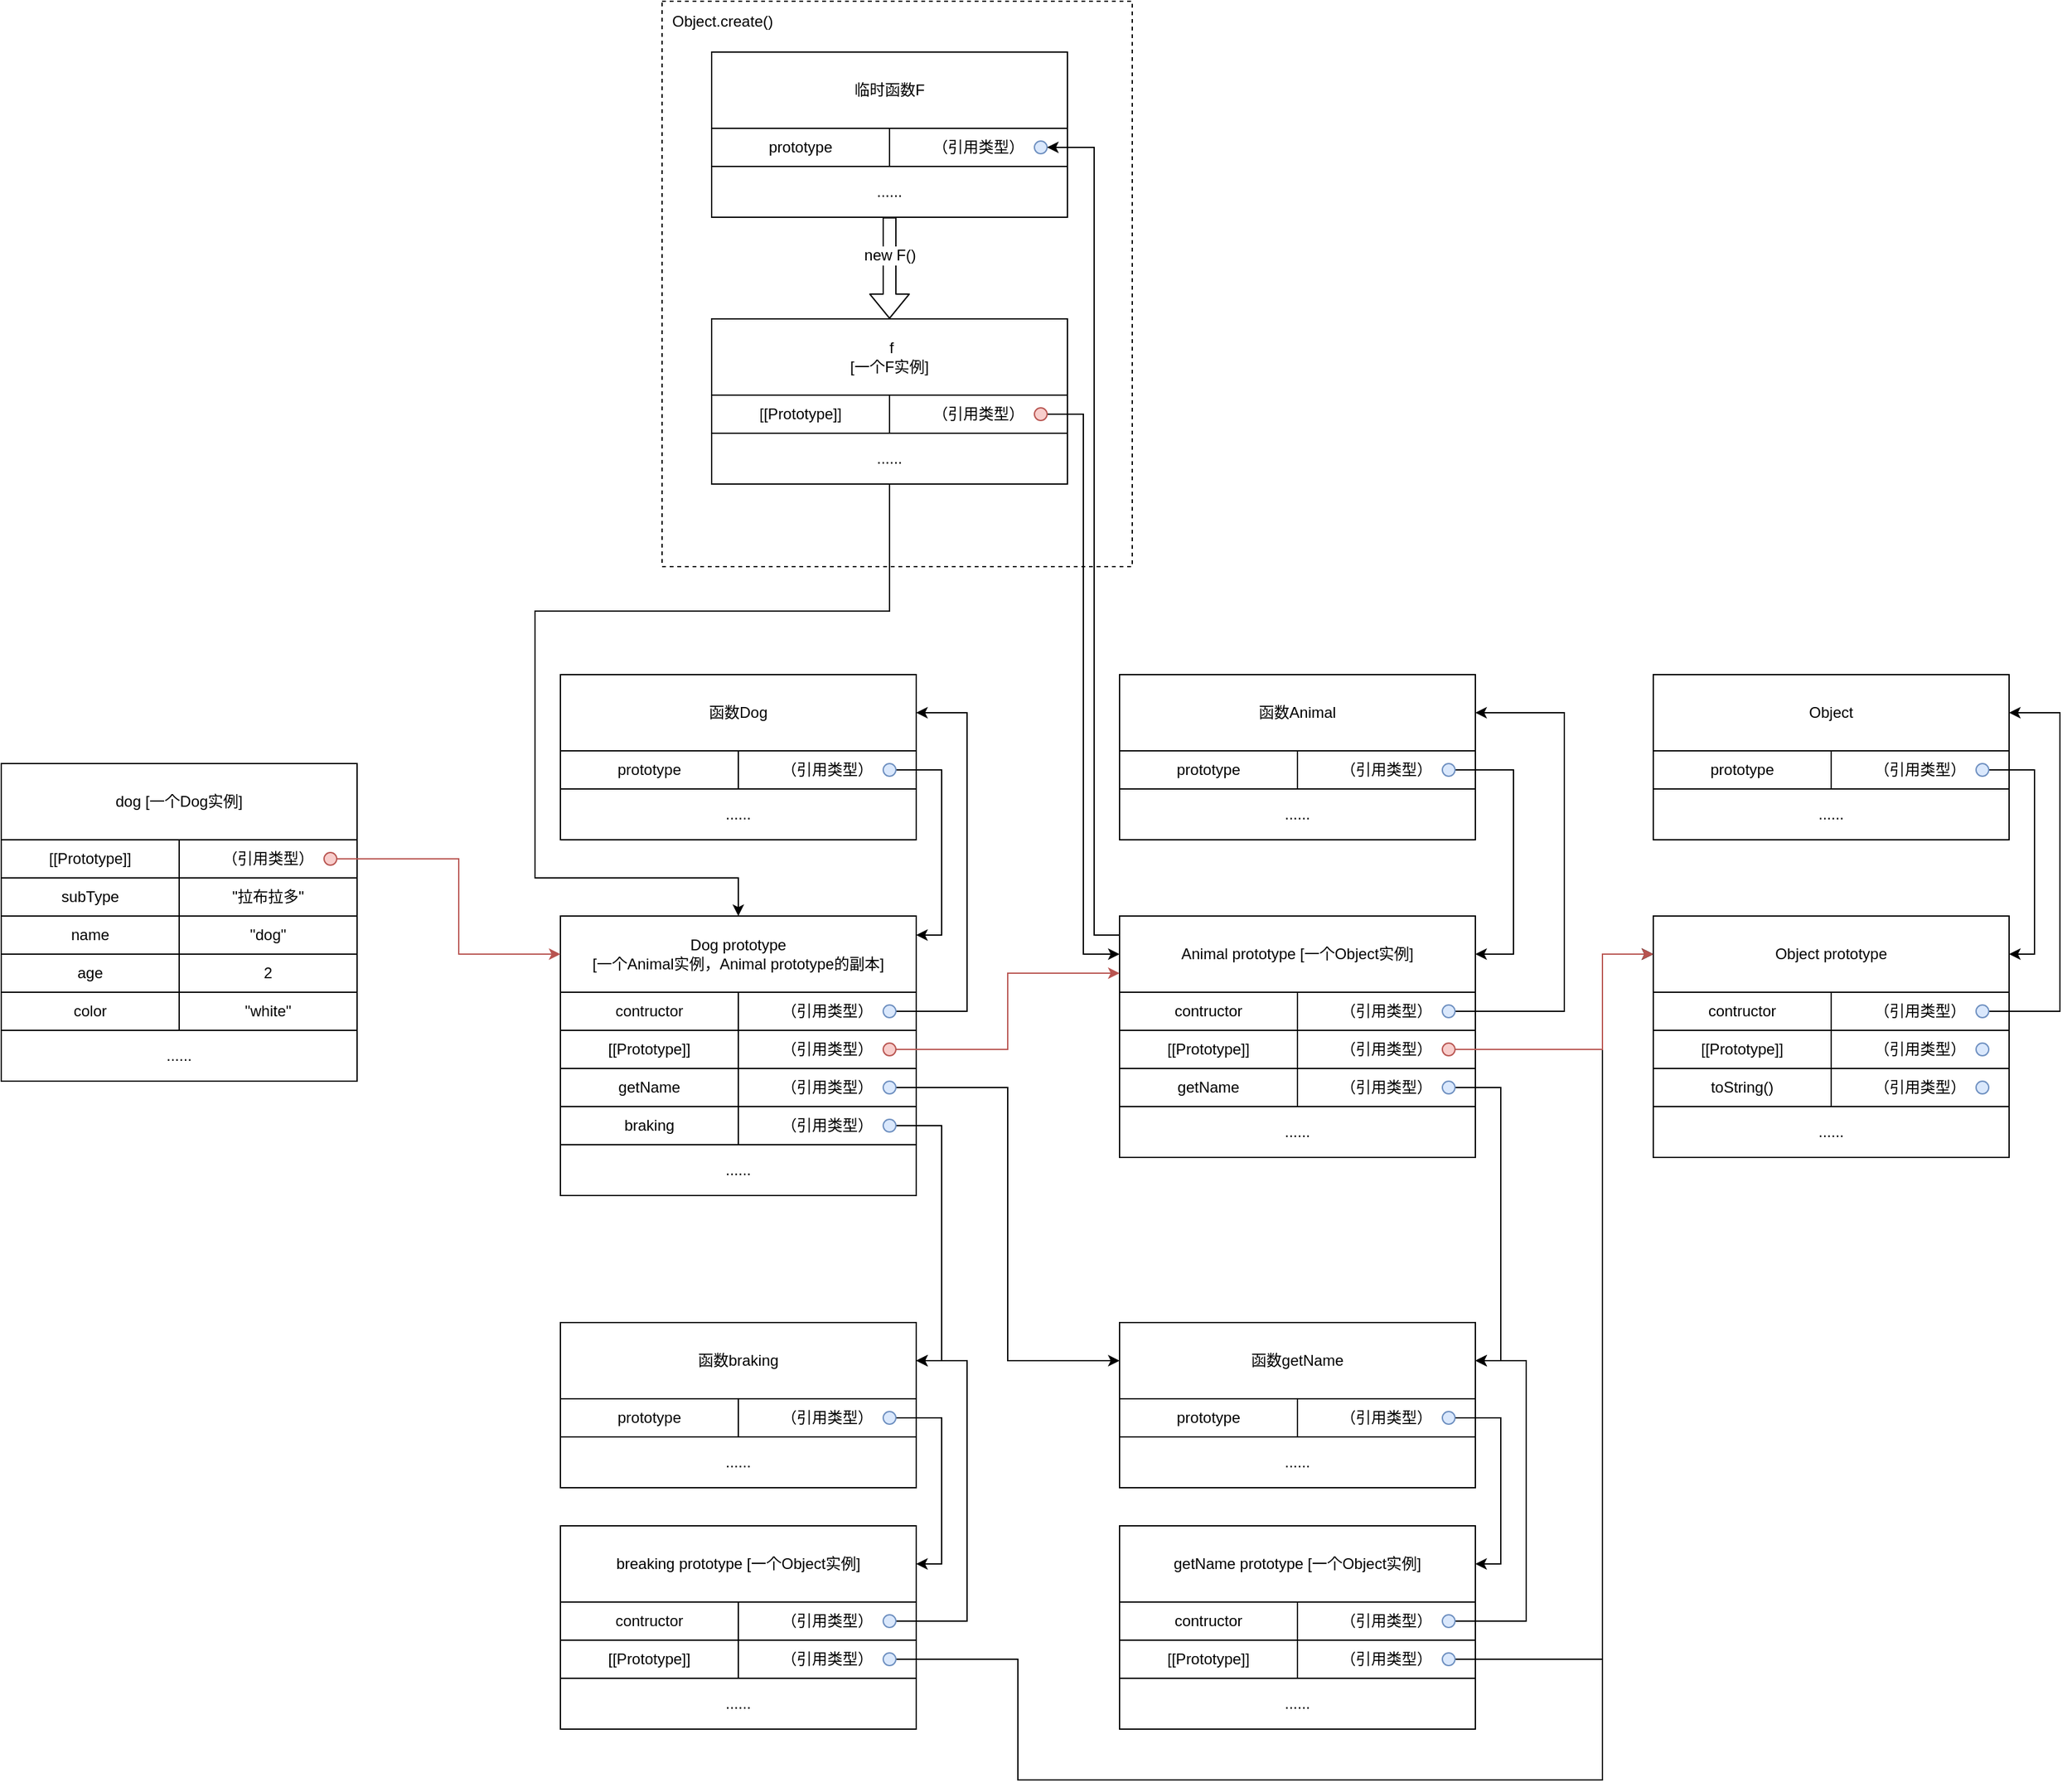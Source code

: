 <mxfile version="12.9.9" type="device"><diagram id="8JnwwSoddXpaDO0eBdaV" name="第 1 页"><mxGraphModel dx="1732" dy="1849" grid="1" gridSize="10" guides="1" tooltips="1" connect="1" arrows="1" fold="1" page="1" pageScale="1" pageWidth="827" pageHeight="1169" math="0" shadow="0"><root><mxCell id="0"/><mxCell id="1" parent="0"/><mxCell id="meP0S16fPjtkeuQIlzCg-41" value="Object.create()" style="rounded=0;whiteSpace=wrap;html=1;labelBackgroundColor=#ffffff;dashed=1;align=left;verticalAlign=top;spacingTop=2;spacingLeft=6;" vertex="1" parent="1"><mxGeometry x="-200" y="-360" width="370" height="445" as="geometry"/></mxCell><mxCell id="D6wWhst4CB-WyyGqd2EC-1" value="" style="rounded=0;whiteSpace=wrap;html=1;" parent="1" vertex="1"><mxGeometry x="160" y="170" width="280" height="130" as="geometry"/></mxCell><mxCell id="D6wWhst4CB-WyyGqd2EC-2" value="函数Animal" style="rounded=0;whiteSpace=wrap;html=1;" parent="1" vertex="1"><mxGeometry x="160" y="170" width="280" height="60" as="geometry"/></mxCell><mxCell id="D6wWhst4CB-WyyGqd2EC-3" value="prototype" style="rounded=0;whiteSpace=wrap;html=1;" parent="1" vertex="1"><mxGeometry x="160" y="230" width="140" height="30" as="geometry"/></mxCell><mxCell id="D6wWhst4CB-WyyGqd2EC-5" value="（引用类型）" style="rounded=0;whiteSpace=wrap;html=1;" parent="1" vertex="1"><mxGeometry x="300" y="230" width="140" height="30" as="geometry"/></mxCell><mxCell id="D6wWhst4CB-WyyGqd2EC-6" value="......" style="rounded=0;whiteSpace=wrap;html=1;" parent="1" vertex="1"><mxGeometry x="160" y="260" width="280" height="40" as="geometry"/></mxCell><mxCell id="D6wWhst4CB-WyyGqd2EC-7" value="" style="rounded=0;whiteSpace=wrap;html=1;" parent="1" vertex="1"><mxGeometry x="160" y="360" width="280" height="190" as="geometry"/></mxCell><mxCell id="D6wWhst4CB-WyyGqd2EC-8" value="&lt;span&gt;Animal prototype [一个Object实例]&lt;/span&gt;" style="rounded=0;whiteSpace=wrap;html=1;" parent="1" vertex="1"><mxGeometry x="160" y="360" width="280" height="60" as="geometry"/></mxCell><mxCell id="D6wWhst4CB-WyyGqd2EC-9" value="contructor" style="rounded=0;whiteSpace=wrap;html=1;" parent="1" vertex="1"><mxGeometry x="160" y="420" width="140" height="30" as="geometry"/></mxCell><mxCell id="D6wWhst4CB-WyyGqd2EC-10" value="（引用类型）" style="rounded=0;whiteSpace=wrap;html=1;" parent="1" vertex="1"><mxGeometry x="300" y="420" width="140" height="30" as="geometry"/></mxCell><mxCell id="D6wWhst4CB-WyyGqd2EC-14" style="edgeStyle=orthogonalEdgeStyle;rounded=0;orthogonalLoop=1;jettySize=auto;html=1;exitX=1;exitY=0.5;exitDx=0;exitDy=0;entryX=1;entryY=0.5;entryDx=0;entryDy=0;" parent="1" source="D6wWhst4CB-WyyGqd2EC-11" target="D6wWhst4CB-WyyGqd2EC-2" edge="1"><mxGeometry relative="1" as="geometry"><Array as="points"><mxPoint x="510" y="435"/><mxPoint x="510" y="200"/></Array></mxGeometry></mxCell><mxCell id="D6wWhst4CB-WyyGqd2EC-11" value="" style="ellipse;whiteSpace=wrap;html=1;aspect=fixed;fillColor=#dae8fc;strokeColor=#6c8ebf;" parent="1" vertex="1"><mxGeometry x="414" y="430" width="10" height="10" as="geometry"/></mxCell><mxCell id="D6wWhst4CB-WyyGqd2EC-15" value="[[Prototype]]" style="rounded=0;whiteSpace=wrap;html=1;" parent="1" vertex="1"><mxGeometry x="160" y="450" width="140" height="30" as="geometry"/></mxCell><mxCell id="D6wWhst4CB-WyyGqd2EC-16" value="（引用类型）" style="rounded=0;whiteSpace=wrap;html=1;" parent="1" vertex="1"><mxGeometry x="300" y="450" width="140" height="30" as="geometry"/></mxCell><mxCell id="D6wWhst4CB-WyyGqd2EC-17" value="......" style="rounded=0;whiteSpace=wrap;html=1;" parent="1" vertex="1"><mxGeometry x="160" y="510" width="280" height="40" as="geometry"/></mxCell><mxCell id="D6wWhst4CB-WyyGqd2EC-18" value="getName" style="rounded=0;whiteSpace=wrap;html=1;" parent="1" vertex="1"><mxGeometry x="160" y="480" width="140" height="30" as="geometry"/></mxCell><mxCell id="D6wWhst4CB-WyyGqd2EC-19" value="（引用类型）" style="rounded=0;whiteSpace=wrap;html=1;" parent="1" vertex="1"><mxGeometry x="300" y="480" width="140" height="30" as="geometry"/></mxCell><mxCell id="D6wWhst4CB-WyyGqd2EC-21" style="edgeStyle=orthogonalEdgeStyle;rounded=0;orthogonalLoop=1;jettySize=auto;html=1;exitX=1;exitY=0.5;exitDx=0;exitDy=0;entryX=1;entryY=0.5;entryDx=0;entryDy=0;" parent="1" source="D6wWhst4CB-WyyGqd2EC-20" target="D6wWhst4CB-WyyGqd2EC-8" edge="1"><mxGeometry relative="1" as="geometry"><Array as="points"><mxPoint x="470" y="245"/><mxPoint x="470" y="390"/></Array></mxGeometry></mxCell><mxCell id="D6wWhst4CB-WyyGqd2EC-20" value="" style="ellipse;whiteSpace=wrap;html=1;aspect=fixed;fillColor=#dae8fc;strokeColor=#6c8ebf;" parent="1" vertex="1"><mxGeometry x="414" y="240" width="10" height="10" as="geometry"/></mxCell><mxCell id="D6wWhst4CB-WyyGqd2EC-22" value="" style="ellipse;whiteSpace=wrap;html=1;aspect=fixed;fillColor=#f8cecc;strokeColor=#b85450;" parent="1" vertex="1"><mxGeometry x="414" y="460" width="10" height="10" as="geometry"/></mxCell><mxCell id="D6wWhst4CB-WyyGqd2EC-89" style="edgeStyle=orthogonalEdgeStyle;rounded=0;orthogonalLoop=1;jettySize=auto;html=1;exitX=1;exitY=0.5;exitDx=0;exitDy=0;entryX=1;entryY=0.5;entryDx=0;entryDy=0;" parent="1" source="D6wWhst4CB-WyyGqd2EC-23" target="D6wWhst4CB-WyyGqd2EC-84" edge="1"><mxGeometry relative="1" as="geometry"><Array as="points"><mxPoint x="460" y="495"/><mxPoint x="460" y="710"/></Array></mxGeometry></mxCell><mxCell id="D6wWhst4CB-WyyGqd2EC-23" value="" style="ellipse;whiteSpace=wrap;html=1;aspect=fixed;fillColor=#dae8fc;strokeColor=#6c8ebf;" parent="1" vertex="1"><mxGeometry x="414" y="490" width="10" height="10" as="geometry"/></mxCell><mxCell id="D6wWhst4CB-WyyGqd2EC-24" value="" style="rounded=0;whiteSpace=wrap;html=1;" parent="1" vertex="1"><mxGeometry x="580" y="170" width="280" height="130" as="geometry"/></mxCell><mxCell id="D6wWhst4CB-WyyGqd2EC-25" value="Object" style="rounded=0;whiteSpace=wrap;html=1;" parent="1" vertex="1"><mxGeometry x="580" y="170" width="280" height="60" as="geometry"/></mxCell><mxCell id="D6wWhst4CB-WyyGqd2EC-26" value="prototype" style="rounded=0;whiteSpace=wrap;html=1;" parent="1" vertex="1"><mxGeometry x="580" y="230" width="140" height="30" as="geometry"/></mxCell><mxCell id="D6wWhst4CB-WyyGqd2EC-27" value="（引用类型）" style="rounded=0;whiteSpace=wrap;html=1;" parent="1" vertex="1"><mxGeometry x="720" y="230" width="140" height="30" as="geometry"/></mxCell><mxCell id="D6wWhst4CB-WyyGqd2EC-28" value="......" style="rounded=0;whiteSpace=wrap;html=1;" parent="1" vertex="1"><mxGeometry x="580" y="260" width="280" height="40" as="geometry"/></mxCell><mxCell id="D6wWhst4CB-WyyGqd2EC-130" style="edgeStyle=orthogonalEdgeStyle;rounded=0;orthogonalLoop=1;jettySize=auto;html=1;exitX=1;exitY=0.5;exitDx=0;exitDy=0;entryX=1;entryY=0.5;entryDx=0;entryDy=0;" parent="1" source="D6wWhst4CB-WyyGqd2EC-29" target="D6wWhst4CB-WyyGqd2EC-118" edge="1"><mxGeometry relative="1" as="geometry"><Array as="points"><mxPoint x="880" y="245"/><mxPoint x="880" y="390"/></Array></mxGeometry></mxCell><mxCell id="D6wWhst4CB-WyyGqd2EC-29" value="" style="ellipse;whiteSpace=wrap;html=1;aspect=fixed;fillColor=#dae8fc;strokeColor=#6c8ebf;" parent="1" vertex="1"><mxGeometry x="834" y="240" width="10" height="10" as="geometry"/></mxCell><mxCell id="D6wWhst4CB-WyyGqd2EC-31" value="" style="rounded=0;whiteSpace=wrap;html=1;" parent="1" vertex="1"><mxGeometry x="-280" y="170" width="280" height="130" as="geometry"/></mxCell><mxCell id="D6wWhst4CB-WyyGqd2EC-32" value="函数Dog" style="rounded=0;whiteSpace=wrap;html=1;" parent="1" vertex="1"><mxGeometry x="-280" y="170" width="280" height="60" as="geometry"/></mxCell><mxCell id="D6wWhst4CB-WyyGqd2EC-33" value="prototype" style="rounded=0;whiteSpace=wrap;html=1;" parent="1" vertex="1"><mxGeometry x="-280" y="230" width="140" height="30" as="geometry"/></mxCell><mxCell id="D6wWhst4CB-WyyGqd2EC-34" value="（引用类型）" style="rounded=0;whiteSpace=wrap;html=1;" parent="1" vertex="1"><mxGeometry x="-140" y="230" width="140" height="30" as="geometry"/></mxCell><mxCell id="D6wWhst4CB-WyyGqd2EC-35" value="......" style="rounded=0;whiteSpace=wrap;html=1;" parent="1" vertex="1"><mxGeometry x="-280" y="260" width="280" height="40" as="geometry"/></mxCell><mxCell id="D6wWhst4CB-WyyGqd2EC-64" style="edgeStyle=orthogonalEdgeStyle;rounded=0;orthogonalLoop=1;jettySize=auto;html=1;exitX=1;exitY=0.5;exitDx=0;exitDy=0;entryX=1;entryY=0.25;entryDx=0;entryDy=0;" parent="1" source="D6wWhst4CB-WyyGqd2EC-36" target="D6wWhst4CB-WyyGqd2EC-38" edge="1"><mxGeometry relative="1" as="geometry"><Array as="points"><mxPoint x="20" y="245"/><mxPoint x="20" y="375"/></Array></mxGeometry></mxCell><mxCell id="D6wWhst4CB-WyyGqd2EC-36" value="" style="ellipse;whiteSpace=wrap;html=1;aspect=fixed;fillColor=#dae8fc;strokeColor=#6c8ebf;" parent="1" vertex="1"><mxGeometry x="-26" y="240" width="10" height="10" as="geometry"/></mxCell><mxCell id="D6wWhst4CB-WyyGqd2EC-37" value="" style="rounded=0;whiteSpace=wrap;html=1;" parent="1" vertex="1"><mxGeometry x="-280" y="360" width="280" height="220" as="geometry"/></mxCell><mxCell id="D6wWhst4CB-WyyGqd2EC-38" value="&lt;span&gt;Dog prototype &lt;br&gt;[一个&lt;/span&gt;Animal&lt;span&gt;实例，Animal prototype的副本]&lt;/span&gt;" style="rounded=0;whiteSpace=wrap;html=1;" parent="1" vertex="1"><mxGeometry x="-280" y="360" width="280" height="60" as="geometry"/></mxCell><mxCell id="D6wWhst4CB-WyyGqd2EC-39" value="contructor" style="rounded=0;whiteSpace=wrap;html=1;" parent="1" vertex="1"><mxGeometry x="-280" y="420" width="140" height="30" as="geometry"/></mxCell><mxCell id="D6wWhst4CB-WyyGqd2EC-40" value="（引用类型）" style="rounded=0;whiteSpace=wrap;html=1;" parent="1" vertex="1"><mxGeometry x="-140" y="420" width="140" height="30" as="geometry"/></mxCell><mxCell id="D6wWhst4CB-WyyGqd2EC-65" style="edgeStyle=orthogonalEdgeStyle;rounded=0;orthogonalLoop=1;jettySize=auto;html=1;exitX=1;exitY=0.5;exitDx=0;exitDy=0;entryX=1;entryY=0.5;entryDx=0;entryDy=0;jumpStyle=arc;" parent="1" source="D6wWhst4CB-WyyGqd2EC-41" target="D6wWhst4CB-WyyGqd2EC-32" edge="1"><mxGeometry relative="1" as="geometry"><Array as="points"><mxPoint x="40" y="435"/><mxPoint x="40" y="200"/></Array></mxGeometry></mxCell><mxCell id="D6wWhst4CB-WyyGqd2EC-41" value="" style="ellipse;whiteSpace=wrap;html=1;aspect=fixed;fillColor=#dae8fc;strokeColor=#6c8ebf;" parent="1" vertex="1"><mxGeometry x="-26" y="430" width="10" height="10" as="geometry"/></mxCell><mxCell id="D6wWhst4CB-WyyGqd2EC-42" value="[[Prototype]]" style="rounded=0;whiteSpace=wrap;html=1;" parent="1" vertex="1"><mxGeometry x="-280" y="450" width="140" height="30" as="geometry"/></mxCell><mxCell id="D6wWhst4CB-WyyGqd2EC-43" value="（引用类型）" style="rounded=0;whiteSpace=wrap;html=1;" parent="1" vertex="1"><mxGeometry x="-140" y="450" width="140" height="30" as="geometry"/></mxCell><mxCell id="D6wWhst4CB-WyyGqd2EC-44" value="......" style="rounded=0;whiteSpace=wrap;html=1;" parent="1" vertex="1"><mxGeometry x="-280" y="540" width="280" height="40" as="geometry"/></mxCell><mxCell id="meP0S16fPjtkeuQIlzCg-39" style="edgeStyle=orthogonalEdgeStyle;rounded=0;jumpStyle=arc;orthogonalLoop=1;jettySize=auto;html=1;exitX=1;exitY=0.5;exitDx=0;exitDy=0;entryX=0;entryY=0.75;entryDx=0;entryDy=0;fillColor=#f8cecc;strokeColor=#b85450;" edge="1" parent="1" source="D6wWhst4CB-WyyGqd2EC-47" target="D6wWhst4CB-WyyGqd2EC-8"><mxGeometry relative="1" as="geometry"/></mxCell><mxCell id="D6wWhst4CB-WyyGqd2EC-47" value="" style="ellipse;whiteSpace=wrap;html=1;aspect=fixed;fillColor=#f8cecc;strokeColor=#b85450;" parent="1" vertex="1"><mxGeometry x="-26" y="460" width="10" height="10" as="geometry"/></mxCell><mxCell id="D6wWhst4CB-WyyGqd2EC-49" value="" style="rounded=0;whiteSpace=wrap;html=1;" parent="1" vertex="1"><mxGeometry x="-720" y="240" width="280" height="250" as="geometry"/></mxCell><mxCell id="D6wWhst4CB-WyyGqd2EC-50" value="dog [一个Dog实例]" style="rounded=0;whiteSpace=wrap;html=1;" parent="1" vertex="1"><mxGeometry x="-720" y="240" width="280" height="60" as="geometry"/></mxCell><mxCell id="D6wWhst4CB-WyyGqd2EC-51" value="[[Prototype]]" style="rounded=0;whiteSpace=wrap;html=1;" parent="1" vertex="1"><mxGeometry x="-720" y="300" width="140" height="30" as="geometry"/></mxCell><mxCell id="D6wWhst4CB-WyyGqd2EC-52" value="（引用类型）" style="rounded=0;whiteSpace=wrap;html=1;" parent="1" vertex="1"><mxGeometry x="-580" y="300" width="140" height="30" as="geometry"/></mxCell><mxCell id="D6wWhst4CB-WyyGqd2EC-53" value="......" style="rounded=0;whiteSpace=wrap;html=1;" parent="1" vertex="1"><mxGeometry x="-720" y="450" width="280" height="40" as="geometry"/></mxCell><mxCell id="meP0S16fPjtkeuQIlzCg-29" style="edgeStyle=orthogonalEdgeStyle;rounded=0;jumpStyle=arc;orthogonalLoop=1;jettySize=auto;html=1;exitX=1;exitY=0.5;exitDx=0;exitDy=0;entryX=0;entryY=0.5;entryDx=0;entryDy=0;fillColor=#f8cecc;strokeColor=#b85450;" edge="1" parent="1" source="D6wWhst4CB-WyyGqd2EC-54" target="D6wWhst4CB-WyyGqd2EC-38"><mxGeometry relative="1" as="geometry"><mxPoint x="-760" y="390" as="targetPoint"/><Array as="points"><mxPoint x="-360" y="315"/><mxPoint x="-360" y="390"/></Array></mxGeometry></mxCell><mxCell id="D6wWhst4CB-WyyGqd2EC-54" value="" style="ellipse;whiteSpace=wrap;html=1;aspect=fixed;fillColor=#f8cecc;strokeColor=#b85450;" parent="1" vertex="1"><mxGeometry x="-466" y="310" width="10" height="10" as="geometry"/></mxCell><mxCell id="D6wWhst4CB-WyyGqd2EC-55" value="subType" style="rounded=0;whiteSpace=wrap;html=1;" parent="1" vertex="1"><mxGeometry x="-720" y="330" width="140" height="30" as="geometry"/></mxCell><mxCell id="D6wWhst4CB-WyyGqd2EC-56" value="name" style="rounded=0;whiteSpace=wrap;html=1;" parent="1" vertex="1"><mxGeometry x="-720" y="360" width="140" height="30" as="geometry"/></mxCell><mxCell id="D6wWhst4CB-WyyGqd2EC-57" value="age" style="rounded=0;whiteSpace=wrap;html=1;" parent="1" vertex="1"><mxGeometry x="-720" y="390" width="140" height="30" as="geometry"/></mxCell><mxCell id="D6wWhst4CB-WyyGqd2EC-58" value="color" style="rounded=0;whiteSpace=wrap;html=1;" parent="1" vertex="1"><mxGeometry x="-720" y="420" width="140" height="30" as="geometry"/></mxCell><mxCell id="D6wWhst4CB-WyyGqd2EC-59" value="&quot;拉布拉多&quot;" style="rounded=0;whiteSpace=wrap;html=1;" parent="1" vertex="1"><mxGeometry x="-580" y="330" width="140" height="30" as="geometry"/></mxCell><mxCell id="D6wWhst4CB-WyyGqd2EC-60" value="&quot;dog&quot;" style="rounded=0;whiteSpace=wrap;html=1;" parent="1" vertex="1"><mxGeometry x="-580" y="360" width="140" height="30" as="geometry"/></mxCell><mxCell id="D6wWhst4CB-WyyGqd2EC-61" value="2" style="rounded=0;whiteSpace=wrap;html=1;" parent="1" vertex="1"><mxGeometry x="-580" y="390" width="140" height="30" as="geometry"/></mxCell><mxCell id="D6wWhst4CB-WyyGqd2EC-62" value="&quot;white&quot;" style="rounded=0;whiteSpace=wrap;html=1;" parent="1" vertex="1"><mxGeometry x="-580" y="420" width="140" height="30" as="geometry"/></mxCell><mxCell id="D6wWhst4CB-WyyGqd2EC-73" value="braking" style="rounded=0;whiteSpace=wrap;html=1;" parent="1" vertex="1"><mxGeometry x="-280" y="510" width="140" height="30" as="geometry"/></mxCell><mxCell id="D6wWhst4CB-WyyGqd2EC-74" value="（引用类型）" style="rounded=0;whiteSpace=wrap;html=1;" parent="1" vertex="1"><mxGeometry x="-140" y="510" width="140" height="30" as="geometry"/></mxCell><mxCell id="D6wWhst4CB-WyyGqd2EC-82" style="edgeStyle=orthogonalEdgeStyle;rounded=0;orthogonalLoop=1;jettySize=auto;html=1;exitX=1;exitY=0.5;exitDx=0;exitDy=0;entryX=1;entryY=0.5;entryDx=0;entryDy=0;" parent="1" source="D6wWhst4CB-WyyGqd2EC-75" target="D6wWhst4CB-WyyGqd2EC-77" edge="1"><mxGeometry relative="1" as="geometry"><Array as="points"><mxPoint x="20" y="525"/><mxPoint x="20" y="710"/></Array></mxGeometry></mxCell><mxCell id="D6wWhst4CB-WyyGqd2EC-75" value="" style="ellipse;whiteSpace=wrap;html=1;aspect=fixed;fillColor=#dae8fc;strokeColor=#6c8ebf;" parent="1" vertex="1"><mxGeometry x="-26" y="520" width="10" height="10" as="geometry"/></mxCell><mxCell id="D6wWhst4CB-WyyGqd2EC-76" value="" style="rounded=0;whiteSpace=wrap;html=1;" parent="1" vertex="1"><mxGeometry x="-280" y="680" width="280" height="130" as="geometry"/></mxCell><mxCell id="D6wWhst4CB-WyyGqd2EC-77" value="函数braking" style="rounded=0;whiteSpace=wrap;html=1;" parent="1" vertex="1"><mxGeometry x="-280" y="680" width="280" height="60" as="geometry"/></mxCell><mxCell id="D6wWhst4CB-WyyGqd2EC-78" value="prototype" style="rounded=0;whiteSpace=wrap;html=1;" parent="1" vertex="1"><mxGeometry x="-280" y="740" width="140" height="30" as="geometry"/></mxCell><mxCell id="D6wWhst4CB-WyyGqd2EC-79" value="（引用类型）" style="rounded=0;whiteSpace=wrap;html=1;" parent="1" vertex="1"><mxGeometry x="-140" y="740" width="140" height="30" as="geometry"/></mxCell><mxCell id="D6wWhst4CB-WyyGqd2EC-80" value="......" style="rounded=0;whiteSpace=wrap;html=1;" parent="1" vertex="1"><mxGeometry x="-280" y="770" width="280" height="40" as="geometry"/></mxCell><mxCell id="D6wWhst4CB-WyyGqd2EC-112" style="edgeStyle=orthogonalEdgeStyle;rounded=0;orthogonalLoop=1;jettySize=auto;html=1;exitX=1;exitY=0.5;exitDx=0;exitDy=0;entryX=1;entryY=0.5;entryDx=0;entryDy=0;" parent="1" source="D6wWhst4CB-WyyGqd2EC-81" target="D6wWhst4CB-WyyGqd2EC-91" edge="1"><mxGeometry relative="1" as="geometry"><Array as="points"><mxPoint x="20" y="755"/><mxPoint x="20" y="870"/></Array></mxGeometry></mxCell><mxCell id="D6wWhst4CB-WyyGqd2EC-81" value="" style="ellipse;whiteSpace=wrap;html=1;aspect=fixed;fillColor=#dae8fc;strokeColor=#6c8ebf;" parent="1" vertex="1"><mxGeometry x="-26" y="750" width="10" height="10" as="geometry"/></mxCell><mxCell id="D6wWhst4CB-WyyGqd2EC-83" value="" style="rounded=0;whiteSpace=wrap;html=1;" parent="1" vertex="1"><mxGeometry x="160" y="680" width="280" height="130" as="geometry"/></mxCell><mxCell id="D6wWhst4CB-WyyGqd2EC-84" value="函数getName" style="rounded=0;whiteSpace=wrap;html=1;" parent="1" vertex="1"><mxGeometry x="160" y="680" width="280" height="60" as="geometry"/></mxCell><mxCell id="D6wWhst4CB-WyyGqd2EC-85" value="prototype" style="rounded=0;whiteSpace=wrap;html=1;" parent="1" vertex="1"><mxGeometry x="160" y="740" width="140" height="30" as="geometry"/></mxCell><mxCell id="D6wWhst4CB-WyyGqd2EC-86" value="（引用类型）" style="rounded=0;whiteSpace=wrap;html=1;" parent="1" vertex="1"><mxGeometry x="300" y="740" width="140" height="30" as="geometry"/></mxCell><mxCell id="D6wWhst4CB-WyyGqd2EC-87" value="......" style="rounded=0;whiteSpace=wrap;html=1;" parent="1" vertex="1"><mxGeometry x="160" y="770" width="280" height="40" as="geometry"/></mxCell><mxCell id="D6wWhst4CB-WyyGqd2EC-114" style="edgeStyle=orthogonalEdgeStyle;rounded=0;orthogonalLoop=1;jettySize=auto;html=1;exitX=1;exitY=0.5;exitDx=0;exitDy=0;entryX=1;entryY=0.5;entryDx=0;entryDy=0;" parent="1" source="D6wWhst4CB-WyyGqd2EC-88" target="D6wWhst4CB-WyyGqd2EC-103" edge="1"><mxGeometry relative="1" as="geometry"><Array as="points"><mxPoint x="460" y="755"/><mxPoint x="460" y="870"/></Array></mxGeometry></mxCell><mxCell id="D6wWhst4CB-WyyGqd2EC-88" value="" style="ellipse;whiteSpace=wrap;html=1;aspect=fixed;fillColor=#dae8fc;strokeColor=#6c8ebf;" parent="1" vertex="1"><mxGeometry x="414" y="750" width="10" height="10" as="geometry"/></mxCell><mxCell id="D6wWhst4CB-WyyGqd2EC-90" value="" style="rounded=0;whiteSpace=wrap;html=1;" parent="1" vertex="1"><mxGeometry x="-280" y="840" width="280" height="160" as="geometry"/></mxCell><mxCell id="D6wWhst4CB-WyyGqd2EC-91" value="&lt;span&gt;breaking prototype [一个Object实例]&lt;/span&gt;" style="rounded=0;whiteSpace=wrap;html=1;" parent="1" vertex="1"><mxGeometry x="-280" y="840" width="280" height="60" as="geometry"/></mxCell><mxCell id="D6wWhst4CB-WyyGqd2EC-92" value="contructor" style="rounded=0;whiteSpace=wrap;html=1;" parent="1" vertex="1"><mxGeometry x="-280" y="900" width="140" height="30" as="geometry"/></mxCell><mxCell id="D6wWhst4CB-WyyGqd2EC-93" value="（引用类型）" style="rounded=0;whiteSpace=wrap;html=1;" parent="1" vertex="1"><mxGeometry x="-140" y="900" width="140" height="30" as="geometry"/></mxCell><mxCell id="D6wWhst4CB-WyyGqd2EC-113" style="edgeStyle=orthogonalEdgeStyle;rounded=0;orthogonalLoop=1;jettySize=auto;html=1;exitX=1;exitY=0.5;exitDx=0;exitDy=0;entryX=1;entryY=0.5;entryDx=0;entryDy=0;" parent="1" source="D6wWhst4CB-WyyGqd2EC-94" target="D6wWhst4CB-WyyGqd2EC-77" edge="1"><mxGeometry relative="1" as="geometry"><Array as="points"><mxPoint x="40" y="915"/><mxPoint x="40" y="710"/></Array></mxGeometry></mxCell><mxCell id="D6wWhst4CB-WyyGqd2EC-94" value="" style="ellipse;whiteSpace=wrap;html=1;aspect=fixed;fillColor=#dae8fc;strokeColor=#6c8ebf;" parent="1" vertex="1"><mxGeometry x="-26" y="910" width="10" height="10" as="geometry"/></mxCell><mxCell id="D6wWhst4CB-WyyGqd2EC-95" value="[[Prototype]]" style="rounded=0;whiteSpace=wrap;html=1;" parent="1" vertex="1"><mxGeometry x="-280" y="930" width="140" height="30" as="geometry"/></mxCell><mxCell id="D6wWhst4CB-WyyGqd2EC-96" value="（引用类型）" style="rounded=0;whiteSpace=wrap;html=1;" parent="1" vertex="1"><mxGeometry x="-140" y="930" width="140" height="30" as="geometry"/></mxCell><mxCell id="D6wWhst4CB-WyyGqd2EC-97" value="......" style="rounded=0;whiteSpace=wrap;html=1;" parent="1" vertex="1"><mxGeometry x="-280" y="960" width="280" height="40" as="geometry"/></mxCell><mxCell id="D6wWhst4CB-WyyGqd2EC-131" style="edgeStyle=orthogonalEdgeStyle;rounded=0;orthogonalLoop=1;jettySize=auto;html=1;exitX=1;exitY=0.5;exitDx=0;exitDy=0;entryX=0;entryY=0.5;entryDx=0;entryDy=0;" parent="1" source="D6wWhst4CB-WyyGqd2EC-100" target="D6wWhst4CB-WyyGqd2EC-118" edge="1"><mxGeometry relative="1" as="geometry"><Array as="points"><mxPoint x="80" y="945"/><mxPoint x="80" y="1040"/><mxPoint x="540" y="1040"/><mxPoint x="540" y="390"/></Array></mxGeometry></mxCell><mxCell id="D6wWhst4CB-WyyGqd2EC-100" value="" style="ellipse;whiteSpace=wrap;html=1;aspect=fixed;fillColor=#dae8fc;strokeColor=#6c8ebf;" parent="1" vertex="1"><mxGeometry x="-26" y="940" width="10" height="10" as="geometry"/></mxCell><mxCell id="D6wWhst4CB-WyyGqd2EC-102" value="" style="rounded=0;whiteSpace=wrap;html=1;" parent="1" vertex="1"><mxGeometry x="160" y="840" width="280" height="160" as="geometry"/></mxCell><mxCell id="D6wWhst4CB-WyyGqd2EC-103" value="&lt;span&gt;getName prototype [一个Object实例]&lt;/span&gt;" style="rounded=0;whiteSpace=wrap;html=1;" parent="1" vertex="1"><mxGeometry x="160" y="840" width="280" height="60" as="geometry"/></mxCell><mxCell id="D6wWhst4CB-WyyGqd2EC-104" value="contructor" style="rounded=0;whiteSpace=wrap;html=1;" parent="1" vertex="1"><mxGeometry x="160" y="900" width="140" height="30" as="geometry"/></mxCell><mxCell id="D6wWhst4CB-WyyGqd2EC-105" value="（引用类型）" style="rounded=0;whiteSpace=wrap;html=1;" parent="1" vertex="1"><mxGeometry x="300" y="900" width="140" height="30" as="geometry"/></mxCell><mxCell id="D6wWhst4CB-WyyGqd2EC-115" style="edgeStyle=orthogonalEdgeStyle;rounded=0;orthogonalLoop=1;jettySize=auto;html=1;exitX=1;exitY=0.5;exitDx=0;exitDy=0;entryX=1;entryY=0.5;entryDx=0;entryDy=0;" parent="1" source="D6wWhst4CB-WyyGqd2EC-106" target="D6wWhst4CB-WyyGqd2EC-84" edge="1"><mxGeometry relative="1" as="geometry"><Array as="points"><mxPoint x="480" y="915"/><mxPoint x="480" y="710"/></Array></mxGeometry></mxCell><mxCell id="D6wWhst4CB-WyyGqd2EC-106" value="" style="ellipse;whiteSpace=wrap;html=1;aspect=fixed;fillColor=#dae8fc;strokeColor=#6c8ebf;" parent="1" vertex="1"><mxGeometry x="414" y="910" width="10" height="10" as="geometry"/></mxCell><mxCell id="D6wWhst4CB-WyyGqd2EC-107" value="[[Prototype]]" style="rounded=0;whiteSpace=wrap;html=1;" parent="1" vertex="1"><mxGeometry x="160" y="930" width="140" height="30" as="geometry"/></mxCell><mxCell id="D6wWhst4CB-WyyGqd2EC-108" value="（引用类型）" style="rounded=0;whiteSpace=wrap;html=1;" parent="1" vertex="1"><mxGeometry x="300" y="930" width="140" height="30" as="geometry"/></mxCell><mxCell id="D6wWhst4CB-WyyGqd2EC-109" value="......" style="rounded=0;whiteSpace=wrap;html=1;" parent="1" vertex="1"><mxGeometry x="160" y="960" width="280" height="40" as="geometry"/></mxCell><mxCell id="D6wWhst4CB-WyyGqd2EC-116" style="edgeStyle=orthogonalEdgeStyle;rounded=0;orthogonalLoop=1;jettySize=auto;html=1;exitX=1;exitY=0.5;exitDx=0;exitDy=0;entryX=0;entryY=0.5;entryDx=0;entryDy=0;" parent="1" source="D6wWhst4CB-WyyGqd2EC-110" target="D6wWhst4CB-WyyGqd2EC-118" edge="1"><mxGeometry relative="1" as="geometry"><Array as="points"><mxPoint x="540" y="945"/><mxPoint x="540" y="390"/></Array></mxGeometry></mxCell><mxCell id="D6wWhst4CB-WyyGqd2EC-110" value="" style="ellipse;whiteSpace=wrap;html=1;aspect=fixed;fillColor=#dae8fc;strokeColor=#6c8ebf;" parent="1" vertex="1"><mxGeometry x="414" y="940" width="10" height="10" as="geometry"/></mxCell><mxCell id="D6wWhst4CB-WyyGqd2EC-117" value="" style="rounded=0;whiteSpace=wrap;html=1;" parent="1" vertex="1"><mxGeometry x="580" y="360" width="280" height="190" as="geometry"/></mxCell><mxCell id="D6wWhst4CB-WyyGqd2EC-118" value="&lt;span&gt;Object prototype&lt;/span&gt;" style="rounded=0;whiteSpace=wrap;html=1;" parent="1" vertex="1"><mxGeometry x="580" y="360" width="280" height="60" as="geometry"/></mxCell><mxCell id="D6wWhst4CB-WyyGqd2EC-119" value="contructor" style="rounded=0;whiteSpace=wrap;html=1;" parent="1" vertex="1"><mxGeometry x="580" y="420" width="140" height="30" as="geometry"/></mxCell><mxCell id="D6wWhst4CB-WyyGqd2EC-120" value="（引用类型）" style="rounded=0;whiteSpace=wrap;html=1;" parent="1" vertex="1"><mxGeometry x="720" y="420" width="140" height="30" as="geometry"/></mxCell><mxCell id="D6wWhst4CB-WyyGqd2EC-129" style="edgeStyle=orthogonalEdgeStyle;rounded=0;orthogonalLoop=1;jettySize=auto;html=1;exitX=1;exitY=0.5;exitDx=0;exitDy=0;entryX=1;entryY=0.5;entryDx=0;entryDy=0;" parent="1" source="D6wWhst4CB-WyyGqd2EC-121" target="D6wWhst4CB-WyyGqd2EC-25" edge="1"><mxGeometry relative="1" as="geometry"><Array as="points"><mxPoint x="900" y="435"/><mxPoint x="900" y="200"/></Array></mxGeometry></mxCell><mxCell id="D6wWhst4CB-WyyGqd2EC-121" value="" style="ellipse;whiteSpace=wrap;html=1;aspect=fixed;fillColor=#dae8fc;strokeColor=#6c8ebf;" parent="1" vertex="1"><mxGeometry x="834" y="430" width="10" height="10" as="geometry"/></mxCell><mxCell id="D6wWhst4CB-WyyGqd2EC-122" value="[[Prototype]]" style="rounded=0;whiteSpace=wrap;html=1;" parent="1" vertex="1"><mxGeometry x="580" y="450" width="140" height="30" as="geometry"/></mxCell><mxCell id="D6wWhst4CB-WyyGqd2EC-123" value="（引用类型）" style="rounded=0;whiteSpace=wrap;html=1;" parent="1" vertex="1"><mxGeometry x="720" y="450" width="140" height="30" as="geometry"/></mxCell><mxCell id="D6wWhst4CB-WyyGqd2EC-124" value="......" style="rounded=0;whiteSpace=wrap;html=1;" parent="1" vertex="1"><mxGeometry x="580" y="510" width="280" height="40" as="geometry"/></mxCell><mxCell id="D6wWhst4CB-WyyGqd2EC-125" value="toString()" style="rounded=0;whiteSpace=wrap;html=1;" parent="1" vertex="1"><mxGeometry x="580" y="480" width="140" height="30" as="geometry"/></mxCell><mxCell id="D6wWhst4CB-WyyGqd2EC-126" value="（引用类型）" style="rounded=0;whiteSpace=wrap;html=1;" parent="1" vertex="1"><mxGeometry x="720" y="480" width="140" height="30" as="geometry"/></mxCell><mxCell id="D6wWhst4CB-WyyGqd2EC-127" value="" style="ellipse;whiteSpace=wrap;html=1;aspect=fixed;fillColor=#dae8fc;strokeColor=#6c8ebf;" parent="1" vertex="1"><mxGeometry x="834" y="460" width="10" height="10" as="geometry"/></mxCell><mxCell id="D6wWhst4CB-WyyGqd2EC-128" value="" style="ellipse;whiteSpace=wrap;html=1;aspect=fixed;fillColor=#dae8fc;strokeColor=#6c8ebf;" parent="1" vertex="1"><mxGeometry x="834" y="490" width="10" height="10" as="geometry"/></mxCell><mxCell id="D6wWhst4CB-WyyGqd2EC-30" style="edgeStyle=orthogonalEdgeStyle;rounded=0;orthogonalLoop=1;jettySize=auto;html=1;exitX=1;exitY=0.5;exitDx=0;exitDy=0;entryX=0;entryY=0.5;entryDx=0;entryDy=0;fillColor=#f8cecc;strokeColor=#b85450;" parent="1" source="D6wWhst4CB-WyyGqd2EC-22" target="D6wWhst4CB-WyyGqd2EC-118" edge="1"><mxGeometry relative="1" as="geometry"><Array as="points"><mxPoint x="540" y="465"/><mxPoint x="540" y="390"/></Array></mxGeometry></mxCell><mxCell id="meP0S16fPjtkeuQIlzCg-1" value="getName" style="rounded=0;whiteSpace=wrap;html=1;" vertex="1" parent="1"><mxGeometry x="-280" y="480" width="140" height="30" as="geometry"/></mxCell><mxCell id="meP0S16fPjtkeuQIlzCg-2" value="（引用类型）" style="rounded=0;whiteSpace=wrap;html=1;" vertex="1" parent="1"><mxGeometry x="-140" y="480" width="140" height="30" as="geometry"/></mxCell><mxCell id="meP0S16fPjtkeuQIlzCg-4" style="edgeStyle=orthogonalEdgeStyle;rounded=0;orthogonalLoop=1;jettySize=auto;html=1;exitX=1;exitY=0.5;exitDx=0;exitDy=0;entryX=0;entryY=0.5;entryDx=0;entryDy=0;jumpStyle=arc;" edge="1" parent="1" source="meP0S16fPjtkeuQIlzCg-3" target="D6wWhst4CB-WyyGqd2EC-84"><mxGeometry relative="1" as="geometry"/></mxCell><mxCell id="meP0S16fPjtkeuQIlzCg-3" value="" style="ellipse;whiteSpace=wrap;html=1;aspect=fixed;fillColor=#dae8fc;strokeColor=#6c8ebf;" vertex="1" parent="1"><mxGeometry x="-26" y="490" width="10" height="10" as="geometry"/></mxCell><mxCell id="meP0S16fPjtkeuQIlzCg-43" value="" style="rounded=0;whiteSpace=wrap;html=1;" vertex="1" parent="1"><mxGeometry x="-161" y="-320" width="280" height="130" as="geometry"/></mxCell><mxCell id="meP0S16fPjtkeuQIlzCg-44" value="临时函数F" style="rounded=0;whiteSpace=wrap;html=1;" vertex="1" parent="1"><mxGeometry x="-161" y="-320" width="280" height="60" as="geometry"/></mxCell><mxCell id="meP0S16fPjtkeuQIlzCg-45" value="prototype" style="rounded=0;whiteSpace=wrap;html=1;" vertex="1" parent="1"><mxGeometry x="-161" y="-260" width="140" height="30" as="geometry"/></mxCell><mxCell id="meP0S16fPjtkeuQIlzCg-46" value="（引用类型）" style="rounded=0;whiteSpace=wrap;html=1;" vertex="1" parent="1"><mxGeometry x="-21" y="-260" width="140" height="30" as="geometry"/></mxCell><mxCell id="meP0S16fPjtkeuQIlzCg-47" value="......" style="rounded=0;whiteSpace=wrap;html=1;" vertex="1" parent="1"><mxGeometry x="-161" y="-230" width="280" height="40" as="geometry"/></mxCell><mxCell id="meP0S16fPjtkeuQIlzCg-48" value="" style="ellipse;whiteSpace=wrap;html=1;aspect=fixed;fillColor=#dae8fc;strokeColor=#6c8ebf;" vertex="1" parent="1"><mxGeometry x="93" y="-250" width="10" height="10" as="geometry"/></mxCell><mxCell id="meP0S16fPjtkeuQIlzCg-61" style="edgeStyle=orthogonalEdgeStyle;rounded=0;jumpStyle=arc;orthogonalLoop=1;jettySize=auto;html=1;exitX=0;exitY=0.25;exitDx=0;exitDy=0;entryX=1;entryY=0.5;entryDx=0;entryDy=0;" edge="1" parent="1" source="D6wWhst4CB-WyyGqd2EC-8" target="meP0S16fPjtkeuQIlzCg-48"><mxGeometry relative="1" as="geometry"><Array as="points"><mxPoint x="140" y="375"/><mxPoint x="140" y="-245"/></Array></mxGeometry></mxCell><mxCell id="meP0S16fPjtkeuQIlzCg-62" value="" style="shape=flexArrow;endArrow=classic;html=1;exitX=0.5;exitY=1;exitDx=0;exitDy=0;entryX=0.5;entryY=0;entryDx=0;entryDy=0;" edge="1" parent="1" source="meP0S16fPjtkeuQIlzCg-47" target="meP0S16fPjtkeuQIlzCg-64"><mxGeometry width="50" height="50" relative="1" as="geometry"><mxPoint x="-50" y="-60" as="sourcePoint"/><mxPoint y="-110" as="targetPoint"/></mxGeometry></mxCell><mxCell id="meP0S16fPjtkeuQIlzCg-78" value="new F()" style="text;html=1;align=center;verticalAlign=middle;resizable=0;points=[];labelBackgroundColor=#ffffff;" vertex="1" connectable="0" parent="meP0S16fPjtkeuQIlzCg-62"><mxGeometry x="0.125" y="-3" relative="1" as="geometry"><mxPoint x="3" y="-15" as="offset"/></mxGeometry></mxCell><mxCell id="meP0S16fPjtkeuQIlzCg-63" value="" style="rounded=0;whiteSpace=wrap;html=1;" vertex="1" parent="1"><mxGeometry x="-161" y="-110" width="280" height="130" as="geometry"/></mxCell><mxCell id="meP0S16fPjtkeuQIlzCg-64" value="&lt;span&gt;&amp;nbsp;f&lt;br&gt;[一个&lt;/span&gt;F&lt;span&gt;实例]&lt;/span&gt;" style="rounded=0;whiteSpace=wrap;html=1;" vertex="1" parent="1"><mxGeometry x="-161" y="-110" width="280" height="60" as="geometry"/></mxCell><mxCell id="meP0S16fPjtkeuQIlzCg-68" value="[[Prototype]]" style="rounded=0;whiteSpace=wrap;html=1;" vertex="1" parent="1"><mxGeometry x="-161" y="-50" width="140" height="30" as="geometry"/></mxCell><mxCell id="meP0S16fPjtkeuQIlzCg-69" value="（引用类型）" style="rounded=0;whiteSpace=wrap;html=1;" vertex="1" parent="1"><mxGeometry x="-21" y="-50" width="140" height="30" as="geometry"/></mxCell><mxCell id="meP0S16fPjtkeuQIlzCg-81" style="edgeStyle=orthogonalEdgeStyle;rounded=0;jumpStyle=arc;orthogonalLoop=1;jettySize=auto;html=1;entryX=0.5;entryY=0;entryDx=0;entryDy=0;exitX=0.5;exitY=1;exitDx=0;exitDy=0;" edge="1" parent="1" source="meP0S16fPjtkeuQIlzCg-70" target="D6wWhst4CB-WyyGqd2EC-38"><mxGeometry relative="1" as="geometry"><mxPoint x="-21" y="-10" as="sourcePoint"/><Array as="points"><mxPoint x="-21" y="120"/><mxPoint x="-300" y="120"/><mxPoint x="-300" y="330"/><mxPoint x="-140" y="330"/></Array></mxGeometry></mxCell><mxCell id="meP0S16fPjtkeuQIlzCg-70" value="......" style="rounded=0;whiteSpace=wrap;html=1;" vertex="1" parent="1"><mxGeometry x="-161" y="-20" width="280" height="40" as="geometry"/></mxCell><mxCell id="meP0S16fPjtkeuQIlzCg-80" style="edgeStyle=orthogonalEdgeStyle;rounded=0;jumpStyle=arc;orthogonalLoop=1;jettySize=auto;html=1;exitX=1;exitY=0.5;exitDx=0;exitDy=0;entryX=0;entryY=0.5;entryDx=0;entryDy=0;" edge="1" parent="1" source="meP0S16fPjtkeuQIlzCg-71" target="D6wWhst4CB-WyyGqd2EC-8"><mxGeometry relative="1" as="geometry"/></mxCell><mxCell id="meP0S16fPjtkeuQIlzCg-71" value="" style="ellipse;whiteSpace=wrap;html=1;aspect=fixed;fillColor=#f8cecc;strokeColor=#b85450;" vertex="1" parent="1"><mxGeometry x="93" y="-40" width="10" height="10" as="geometry"/></mxCell></root></mxGraphModel></diagram></mxfile>